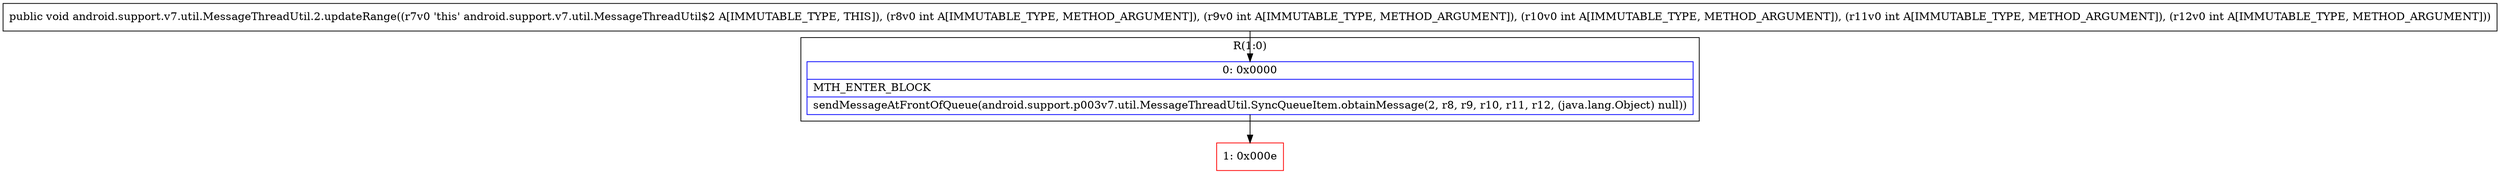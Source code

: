 digraph "CFG forandroid.support.v7.util.MessageThreadUtil.2.updateRange(IIIII)V" {
subgraph cluster_Region_557105823 {
label = "R(1:0)";
node [shape=record,color=blue];
Node_0 [shape=record,label="{0\:\ 0x0000|MTH_ENTER_BLOCK\l|sendMessageAtFrontOfQueue(android.support.p003v7.util.MessageThreadUtil.SyncQueueItem.obtainMessage(2, r8, r9, r10, r11, r12, (java.lang.Object) null))\l}"];
}
Node_1 [shape=record,color=red,label="{1\:\ 0x000e}"];
MethodNode[shape=record,label="{public void android.support.v7.util.MessageThreadUtil.2.updateRange((r7v0 'this' android.support.v7.util.MessageThreadUtil$2 A[IMMUTABLE_TYPE, THIS]), (r8v0 int A[IMMUTABLE_TYPE, METHOD_ARGUMENT]), (r9v0 int A[IMMUTABLE_TYPE, METHOD_ARGUMENT]), (r10v0 int A[IMMUTABLE_TYPE, METHOD_ARGUMENT]), (r11v0 int A[IMMUTABLE_TYPE, METHOD_ARGUMENT]), (r12v0 int A[IMMUTABLE_TYPE, METHOD_ARGUMENT])) }"];
MethodNode -> Node_0;
Node_0 -> Node_1;
}

